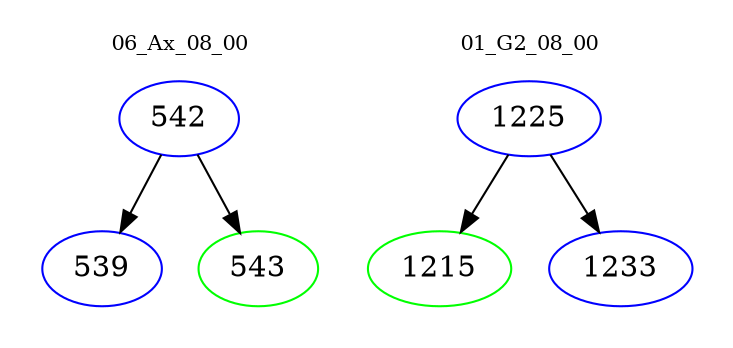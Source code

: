 digraph{
subgraph cluster_0 {
color = white
label = "06_Ax_08_00";
fontsize=10;
T0_542 [label="542", color="blue"]
T0_542 -> T0_539 [color="black"]
T0_539 [label="539", color="blue"]
T0_542 -> T0_543 [color="black"]
T0_543 [label="543", color="green"]
}
subgraph cluster_1 {
color = white
label = "01_G2_08_00";
fontsize=10;
T1_1225 [label="1225", color="blue"]
T1_1225 -> T1_1215 [color="black"]
T1_1215 [label="1215", color="green"]
T1_1225 -> T1_1233 [color="black"]
T1_1233 [label="1233", color="blue"]
}
}

